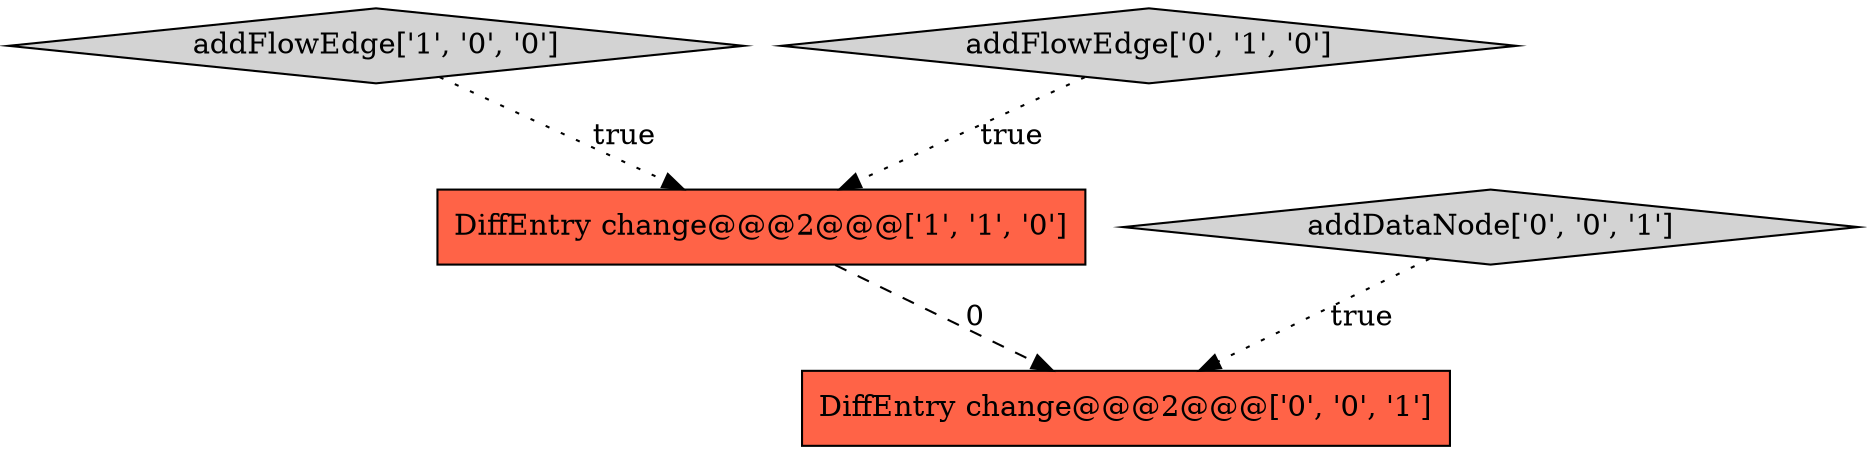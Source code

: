 digraph {
3 [style = filled, label = "DiffEntry change@@@2@@@['0', '0', '1']", fillcolor = tomato, shape = box image = "AAA0AAABBB3BBB"];
0 [style = filled, label = "DiffEntry change@@@2@@@['1', '1', '0']", fillcolor = tomato, shape = box image = "AAA0AAABBB1BBB"];
4 [style = filled, label = "addDataNode['0', '0', '1']", fillcolor = lightgray, shape = diamond image = "AAA0AAABBB3BBB"];
1 [style = filled, label = "addFlowEdge['1', '0', '0']", fillcolor = lightgray, shape = diamond image = "AAA0AAABBB1BBB"];
2 [style = filled, label = "addFlowEdge['0', '1', '0']", fillcolor = lightgray, shape = diamond image = "AAA0AAABBB2BBB"];
0->3 [style = dashed, label="0"];
2->0 [style = dotted, label="true"];
4->3 [style = dotted, label="true"];
1->0 [style = dotted, label="true"];
}
